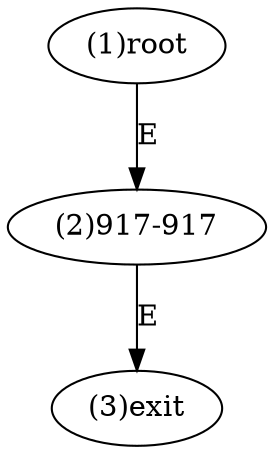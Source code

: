digraph "" { 
1[ label="(1)root"];
2[ label="(2)917-917"];
3[ label="(3)exit"];
1->2[ label="E"];
2->3[ label="E"];
}